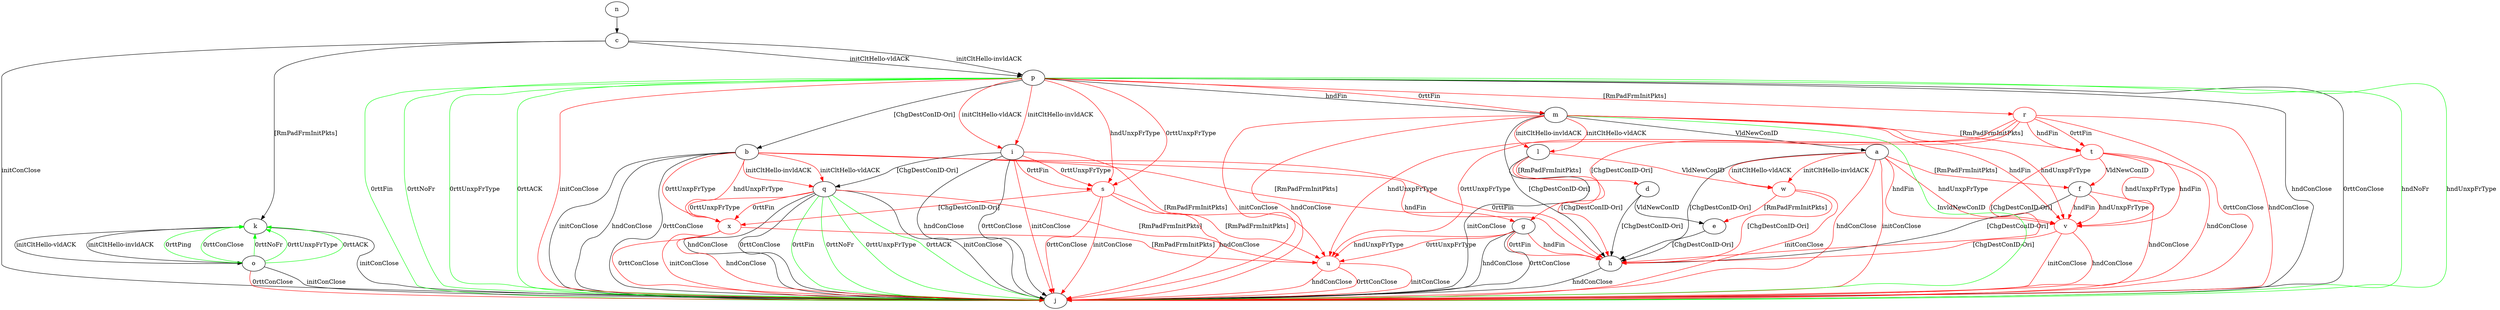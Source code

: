 digraph "" {
	a -> f	[key=0,
		color=red,
		label="[RmPadFrmInitPkts] "];
	a -> h	[key=0,
		label="[ChgDestConID-Ori] "];
	a -> j	[key=0,
		color=red,
		label="initConClose "];
	a -> j	[key=1,
		color=red,
		label="hndConClose "];
	v	[color=red];
	a -> v	[key=0,
		color=red,
		label="hndFin "];
	a -> v	[key=1,
		color=red,
		label="hndUnxpFrType "];
	w	[color=red];
	a -> w	[key=0,
		color=red,
		label="initCltHello-vldACK "];
	a -> w	[key=1,
		color=red,
		label="initCltHello-invldACK "];
	b -> g	[key=0,
		color=red,
		label="[RmPadFrmInitPkts] "];
	b -> h	[key=0,
		color=red,
		label="hndFin "];
	b -> h	[key=1,
		color=red,
		label="0rttFin "];
	b -> j	[key=0,
		label="initConClose "];
	b -> j	[key=1,
		label="hndConClose "];
	b -> j	[key=2,
		label="0rttConClose "];
	b -> q	[key=0,
		color=red,
		label="initCltHello-vldACK "];
	b -> q	[key=1,
		color=red,
		label="initCltHello-invldACK "];
	x	[color=red];
	b -> x	[key=0,
		color=red,
		label="hndUnxpFrType "];
	b -> x	[key=1,
		color=red,
		label="0rttUnxpFrType "];
	c -> j	[key=0,
		label="initConClose "];
	c -> k	[key=0,
		label="[RmPadFrmInitPkts] "];
	c -> p	[key=0,
		label="initCltHello-vldACK "];
	c -> p	[key=1,
		label="initCltHello-invldACK "];
	d -> e	[key=0,
		label="VldNewConID "];
	d -> h	[key=0,
		label="[ChgDestConID-Ori] "];
	e -> h	[key=0,
		label="[ChgDestConID-Ori] "];
	f -> h	[key=0,
		label="[ChgDestConID-Ori] "];
	f -> j	[key=0,
		color=red,
		label="hndConClose "];
	f -> v	[key=0,
		color=red,
		label="hndFin "];
	f -> v	[key=1,
		color=red,
		label="hndUnxpFrType "];
	g -> h	[key=0,
		color=red,
		label="hndFin "];
	g -> h	[key=1,
		color=red,
		label="0rttFin "];
	g -> j	[key=0,
		label="hndConClose "];
	g -> j	[key=1,
		label="0rttConClose "];
	u	[color=red];
	g -> u	[key=0,
		color=red,
		label="hndUnxpFrType "];
	g -> u	[key=1,
		color=red,
		label="0rttUnxpFrType "];
	h -> j	[key=0,
		label="hndConClose "];
	i -> j	[key=0,
		label="hndConClose "];
	i -> j	[key=1,
		label="0rttConClose "];
	i -> j	[key=2,
		color=red,
		label="initConClose "];
	i -> q	[key=0,
		label="[ChgDestConID-Ori] "];
	s	[color=red];
	i -> s	[key=0,
		color=red,
		label="0rttFin "];
	i -> s	[key=1,
		color=red,
		label="0rttUnxpFrType "];
	i -> u	[key=0,
		color=red,
		label="[RmPadFrmInitPkts] "];
	k -> j	[key=0,
		label="initConClose "];
	k -> o	[key=0,
		label="initCltHello-vldACK "];
	k -> o	[key=1,
		label="initCltHello-invldACK "];
	l -> d	[key=0,
		color=red,
		label="[RmPadFrmInitPkts] "];
	l -> h	[key=0,
		color=red,
		label="[ChgDestConID-Ori] "];
	l -> j	[key=0,
		label="initConClose "];
	l -> w	[key=0,
		color=red,
		label="VldNewConID "];
	m -> a	[key=0,
		label="VldNewConID "];
	m -> h	[key=0,
		label="[ChgDestConID-Ori] "];
	m -> j	[key=0,
		color=green,
		label="InvldNewConID "];
	m -> j	[key=1,
		color=red,
		label="initConClose "];
	m -> j	[key=2,
		color=red,
		label="hndConClose "];
	m -> l	[key=0,
		color=red,
		label="initCltHello-vldACK "];
	m -> l	[key=1,
		color=red,
		label="initCltHello-invldACK "];
	t	[color=red];
	m -> t	[key=0,
		color=red,
		label="[RmPadFrmInitPkts] "];
	m -> v	[key=0,
		color=red,
		label="hndFin "];
	m -> v	[key=1,
		color=red,
		label="hndUnxpFrType "];
	n -> c	[key=0];
	o -> j	[key=0,
		label="initConClose "];
	o -> j	[key=1,
		color=red,
		label="0rttConClose "];
	o -> k	[key=0,
		color=green,
		label="0rttPing "];
	o -> k	[key=1,
		color=green,
		label="0rttConClose "];
	o -> k	[key=2,
		color=green,
		label="0rttNoFr "];
	o -> k	[key=3,
		color=green,
		label="0rttUnxpFrType "];
	o -> k	[key=4,
		color=green,
		label="0rttACK "];
	p -> b	[key=0,
		label="[ChgDestConID-Ori] "];
	p -> i	[key=0,
		color=red,
		label="initCltHello-vldACK "];
	p -> i	[key=1,
		color=red,
		label="initCltHello-invldACK "];
	p -> j	[key=0,
		label="hndConClose "];
	p -> j	[key=1,
		label="0rttConClose "];
	p -> j	[key=2,
		color=green,
		label="hndNoFr "];
	p -> j	[key=3,
		color=green,
		label="hndUnxpFrType "];
	p -> j	[key=4,
		color=green,
		label="0rttFin "];
	p -> j	[key=5,
		color=green,
		label="0rttNoFr "];
	p -> j	[key=6,
		color=green,
		label="0rttUnxpFrType "];
	p -> j	[key=7,
		color=green,
		label="0rttACK "];
	p -> j	[key=8,
		color=red,
		label="initConClose "];
	p -> m	[key=0,
		label="hndFin "];
	p -> m	[key=1,
		color=red,
		label="0rttFin "];
	r	[color=red];
	p -> r	[key=0,
		color=red,
		label="[RmPadFrmInitPkts] "];
	p -> s	[key=0,
		color=red,
		label="hndUnxpFrType "];
	p -> s	[key=1,
		color=red,
		label="0rttUnxpFrType "];
	q -> j	[key=0,
		label="initConClose "];
	q -> j	[key=1,
		label="hndConClose "];
	q -> j	[key=2,
		label="0rttConClose "];
	q -> j	[key=3,
		color=green,
		label="0rttFin "];
	q -> j	[key=4,
		color=green,
		label="0rttNoFr "];
	q -> j	[key=5,
		color=green,
		label="0rttUnxpFrType "];
	q -> j	[key=6,
		color=green,
		label="0rttACK "];
	q -> u	[key=0,
		color=red,
		label="[RmPadFrmInitPkts] "];
	q -> x	[key=0,
		color=red,
		label="0rttFin "];
	q -> x	[key=1,
		color=red,
		label="0rttUnxpFrType "];
	r -> g	[key=0,
		color=red,
		label="[ChgDestConID-Ori] "];
	r -> j	[key=0,
		color=red,
		label="hndConClose "];
	r -> j	[key=1,
		color=red,
		label="0rttConClose "];
	r -> t	[key=0,
		color=red,
		label="hndFin "];
	r -> t	[key=1,
		color=red,
		label="0rttFin "];
	r -> u	[key=0,
		color=red,
		label="hndUnxpFrType "];
	r -> u	[key=1,
		color=red,
		label="0rttUnxpFrType "];
	s -> j	[key=0,
		color=red,
		label="initConClose "];
	s -> j	[key=1,
		color=red,
		label="hndConClose "];
	s -> j	[key=2,
		color=red,
		label="0rttConClose "];
	s -> u	[key=0,
		color=red,
		label="[RmPadFrmInitPkts] "];
	s -> x	[key=0,
		color=red,
		label="[ChgDestConID-Ori] "];
	t -> f	[key=0,
		color=red,
		label="VldNewConID "];
	t -> h	[key=0,
		color=red,
		label="[ChgDestConID-Ori] "];
	t -> j	[key=0,
		color=red,
		label="hndConClose "];
	t -> v	[key=0,
		color=red,
		label="hndFin "];
	t -> v	[key=1,
		color=red,
		label="hndUnxpFrType "];
	u -> j	[key=0,
		color=red,
		label="initConClose "];
	u -> j	[key=1,
		color=red,
		label="hndConClose "];
	u -> j	[key=2,
		color=red,
		label="0rttConClose "];
	v -> h	[key=0,
		color=red,
		label="[ChgDestConID-Ori] "];
	v -> j	[key=0,
		color=red,
		label="initConClose "];
	v -> j	[key=1,
		color=red,
		label="hndConClose "];
	w -> e	[key=0,
		color=red,
		label="[RmPadFrmInitPkts] "];
	w -> h	[key=0,
		color=red,
		label="[ChgDestConID-Ori] "];
	w -> j	[key=0,
		color=red,
		label="initConClose "];
	x -> j	[key=0,
		color=red,
		label="initConClose "];
	x -> j	[key=1,
		color=red,
		label="hndConClose "];
	x -> j	[key=2,
		color=red,
		label="0rttConClose "];
	x -> u	[key=0,
		color=red,
		label="[RmPadFrmInitPkts] "];
}
